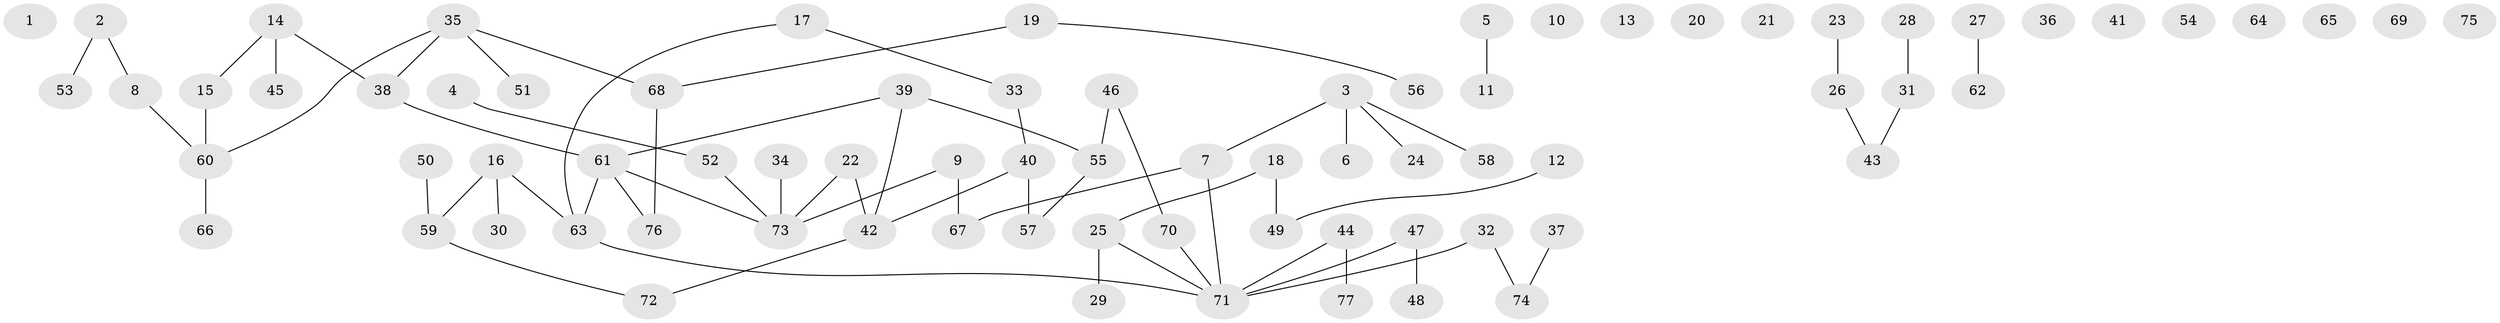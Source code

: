 // coarse degree distribution, {2: 0.3333333333333333, 10: 0.037037037037037035, 3: 0.2222222222222222, 1: 0.3333333333333333, 4: 0.037037037037037035, 7: 0.037037037037037035}
// Generated by graph-tools (version 1.1) at 2025/48/03/04/25 22:48:16]
// undirected, 77 vertices, 69 edges
graph export_dot {
  node [color=gray90,style=filled];
  1;
  2;
  3;
  4;
  5;
  6;
  7;
  8;
  9;
  10;
  11;
  12;
  13;
  14;
  15;
  16;
  17;
  18;
  19;
  20;
  21;
  22;
  23;
  24;
  25;
  26;
  27;
  28;
  29;
  30;
  31;
  32;
  33;
  34;
  35;
  36;
  37;
  38;
  39;
  40;
  41;
  42;
  43;
  44;
  45;
  46;
  47;
  48;
  49;
  50;
  51;
  52;
  53;
  54;
  55;
  56;
  57;
  58;
  59;
  60;
  61;
  62;
  63;
  64;
  65;
  66;
  67;
  68;
  69;
  70;
  71;
  72;
  73;
  74;
  75;
  76;
  77;
  2 -- 8;
  2 -- 53;
  3 -- 6;
  3 -- 7;
  3 -- 24;
  3 -- 58;
  4 -- 52;
  5 -- 11;
  7 -- 67;
  7 -- 71;
  8 -- 60;
  9 -- 67;
  9 -- 73;
  12 -- 49;
  14 -- 15;
  14 -- 38;
  14 -- 45;
  15 -- 60;
  16 -- 30;
  16 -- 59;
  16 -- 63;
  17 -- 33;
  17 -- 63;
  18 -- 25;
  18 -- 49;
  19 -- 56;
  19 -- 68;
  22 -- 42;
  22 -- 73;
  23 -- 26;
  25 -- 29;
  25 -- 71;
  26 -- 43;
  27 -- 62;
  28 -- 31;
  31 -- 43;
  32 -- 71;
  32 -- 74;
  33 -- 40;
  34 -- 73;
  35 -- 38;
  35 -- 51;
  35 -- 60;
  35 -- 68;
  37 -- 74;
  38 -- 61;
  39 -- 42;
  39 -- 55;
  39 -- 61;
  40 -- 42;
  40 -- 57;
  42 -- 72;
  44 -- 71;
  44 -- 77;
  46 -- 55;
  46 -- 70;
  47 -- 48;
  47 -- 71;
  50 -- 59;
  52 -- 73;
  55 -- 57;
  59 -- 72;
  60 -- 66;
  61 -- 63;
  61 -- 73;
  61 -- 76;
  63 -- 71;
  68 -- 76;
  70 -- 71;
}

